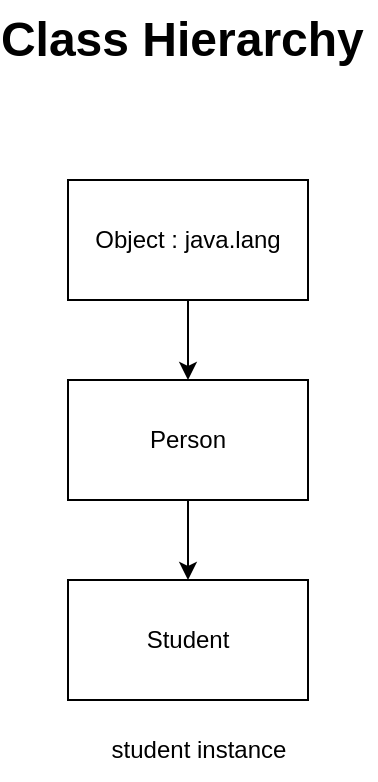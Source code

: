 <mxfile version="28.0.6" pages="4">
  <diagram name="Page-1" id="4Ul66hQW8FFXG4-TaXMw">
    <mxGraphModel dx="655" dy="453" grid="1" gridSize="10" guides="1" tooltips="1" connect="1" arrows="1" fold="1" page="1" pageScale="1" pageWidth="827" pageHeight="1169" math="0" shadow="0">
      <root>
        <mxCell id="0" />
        <mxCell id="1" parent="0" />
        <mxCell id="AGN74QsaJGgjYI1OmPoy-4" value="" style="edgeStyle=orthogonalEdgeStyle;rounded=0;orthogonalLoop=1;jettySize=auto;html=1;" edge="1" parent="1" source="AGN74QsaJGgjYI1OmPoy-1" target="AGN74QsaJGgjYI1OmPoy-3">
          <mxGeometry relative="1" as="geometry" />
        </mxCell>
        <mxCell id="AGN74QsaJGgjYI1OmPoy-1" value="Object : java.lang" style="rounded=0;whiteSpace=wrap;html=1;" vertex="1" parent="1">
          <mxGeometry x="354" y="140" width="120" height="60" as="geometry" />
        </mxCell>
        <mxCell id="AGN74QsaJGgjYI1OmPoy-2" value="Class Hierarchy&amp;nbsp;" style="text;strokeColor=none;fillColor=none;html=1;fontSize=24;fontStyle=1;verticalAlign=middle;align=center;" vertex="1" parent="1">
          <mxGeometry x="364" y="50" width="100" height="40" as="geometry" />
        </mxCell>
        <mxCell id="AGN74QsaJGgjYI1OmPoy-6" value="" style="edgeStyle=orthogonalEdgeStyle;rounded=0;orthogonalLoop=1;jettySize=auto;html=1;" edge="1" parent="1" source="AGN74QsaJGgjYI1OmPoy-3" target="AGN74QsaJGgjYI1OmPoy-5">
          <mxGeometry relative="1" as="geometry" />
        </mxCell>
        <mxCell id="AGN74QsaJGgjYI1OmPoy-3" value="Person" style="rounded=0;whiteSpace=wrap;html=1;" vertex="1" parent="1">
          <mxGeometry x="354" y="240" width="120" height="60" as="geometry" />
        </mxCell>
        <mxCell id="AGN74QsaJGgjYI1OmPoy-5" value="Student" style="rounded=0;whiteSpace=wrap;html=1;" vertex="1" parent="1">
          <mxGeometry x="354" y="340" width="120" height="60" as="geometry" />
        </mxCell>
        <mxCell id="AGN74QsaJGgjYI1OmPoy-7" value="student instance" style="text;html=1;align=center;verticalAlign=middle;resizable=0;points=[];autosize=1;strokeColor=none;fillColor=none;" vertex="1" parent="1">
          <mxGeometry x="364" y="410" width="110" height="30" as="geometry" />
        </mxCell>
      </root>
    </mxGraphModel>
  </diagram>
  <diagram id="TRFR2PL5oGdGdo9Pmr7y" name="Page-2">
    <mxGraphModel dx="582" dy="403" grid="1" gridSize="10" guides="1" tooltips="1" connect="1" arrows="1" fold="1" page="1" pageScale="1" pageWidth="827" pageHeight="1169" math="0" shadow="0">
      <root>
        <mxCell id="0" />
        <mxCell id="1" parent="0" />
        <mxCell id="h0TTu0veYDYSrjm4VQd_-4" style="edgeStyle=orthogonalEdgeStyle;rounded=0;orthogonalLoop=1;jettySize=auto;html=1;exitX=0.5;exitY=1;exitDx=0;exitDy=0;entryX=0.5;entryY=0;entryDx=0;entryDy=0;" edge="1" parent="1" source="h0TTu0veYDYSrjm4VQd_-1" target="h0TTu0veYDYSrjm4VQd_-2">
          <mxGeometry relative="1" as="geometry" />
        </mxCell>
        <mxCell id="h0TTu0veYDYSrjm4VQd_-5" style="edgeStyle=orthogonalEdgeStyle;rounded=0;orthogonalLoop=1;jettySize=auto;html=1;exitX=0.5;exitY=1;exitDx=0;exitDy=0;" edge="1" parent="1" source="h0TTu0veYDYSrjm4VQd_-1" target="h0TTu0veYDYSrjm4VQd_-3">
          <mxGeometry relative="1" as="geometry" />
        </mxCell>
        <mxCell id="h0TTu0veYDYSrjm4VQd_-1" value="AbstractRecipe&lt;div&gt;execute()&lt;/div&gt;" style="rounded=0;whiteSpace=wrap;html=1;" vertex="1" parent="1">
          <mxGeometry x="354" y="160" width="120" height="60" as="geometry" />
        </mxCell>
        <mxCell id="h0TTu0veYDYSrjm4VQd_-2" value="Tea" style="rounded=0;whiteSpace=wrap;html=1;" vertex="1" parent="1">
          <mxGeometry x="260" y="290" width="120" height="60" as="geometry" />
        </mxCell>
        <mxCell id="h0TTu0veYDYSrjm4VQd_-3" value="Coffee" style="rounded=0;whiteSpace=wrap;html=1;" vertex="1" parent="1">
          <mxGeometry x="450" y="290" width="120" height="60" as="geometry" />
        </mxCell>
        <mxCell id="h0TTu0veYDYSrjm4VQd_-6" value="RecipeRunner" style="rounded=0;whiteSpace=wrap;html=1;" vertex="1" parent="1">
          <mxGeometry x="360" y="400" width="120" height="60" as="geometry" />
        </mxCell>
      </root>
    </mxGraphModel>
  </diagram>
  <diagram id="ImYE1S5v9gLEXsVcFBOl" name="Page-3">
    <mxGraphModel dx="655" dy="453" grid="1" gridSize="10" guides="1" tooltips="1" connect="1" arrows="1" fold="1" page="1" pageScale="1" pageWidth="827" pageHeight="1169" math="0" shadow="0">
      <root>
        <mxCell id="0" />
        <mxCell id="1" parent="0" />
        <mxCell id="Alh4wR8hsnhRBaXmwx7s-4" value="" style="edgeStyle=orthogonalEdgeStyle;rounded=0;orthogonalLoop=1;jettySize=auto;html=1;" edge="1" parent="1" source="Alh4wR8hsnhRBaXmwx7s-2" target="Alh4wR8hsnhRBaXmwx7s-3">
          <mxGeometry relative="1" as="geometry" />
        </mxCell>
        <mxCell id="Alh4wR8hsnhRBaXmwx7s-2" value="GameRunner" style="rounded=0;whiteSpace=wrap;html=1;" vertex="1" parent="1">
          <mxGeometry x="340" y="100" width="120" height="60" as="geometry" />
        </mxCell>
        <mxCell id="Alh4wR8hsnhRBaXmwx7s-6" value="" style="edgeStyle=orthogonalEdgeStyle;rounded=0;orthogonalLoop=1;jettySize=auto;html=1;" edge="1" parent="1" source="Alh4wR8hsnhRBaXmwx7s-3" target="Alh4wR8hsnhRBaXmwx7s-5">
          <mxGeometry relative="1" as="geometry" />
        </mxCell>
        <mxCell id="Alh4wR8hsnhRBaXmwx7s-8" style="edgeStyle=orthogonalEdgeStyle;rounded=0;orthogonalLoop=1;jettySize=auto;html=1;exitX=0.5;exitY=1;exitDx=0;exitDy=0;" edge="1" parent="1" source="Alh4wR8hsnhRBaXmwx7s-3" target="Alh4wR8hsnhRBaXmwx7s-7">
          <mxGeometry relative="1" as="geometry" />
        </mxCell>
        <mxCell id="Alh4wR8hsnhRBaXmwx7s-3" value="GameConsole&lt;div&gt;Class (new Game)&lt;/div&gt;" style="rounded=0;whiteSpace=wrap;html=1;" vertex="1" parent="1">
          <mxGeometry x="340" y="240" width="120" height="60" as="geometry" />
        </mxCell>
        <mxCell id="Alh4wR8hsnhRBaXmwx7s-5" value="MarioGame" style="rounded=0;whiteSpace=wrap;html=1;" vertex="1" parent="1">
          <mxGeometry x="230" y="380" width="120" height="60" as="geometry" />
        </mxCell>
        <mxCell id="Alh4wR8hsnhRBaXmwx7s-7" value="SuperContraGame" style="rounded=0;whiteSpace=wrap;html=1;" vertex="1" parent="1">
          <mxGeometry x="420" y="380" width="120" height="60" as="geometry" />
        </mxCell>
      </root>
    </mxGraphModel>
  </diagram>
  <diagram id="vTeLBH7ZMpWVNnckqRD4" name="Page-4">
    <mxGraphModel dx="605" dy="489" grid="1" gridSize="10" guides="1" tooltips="1" connect="1" arrows="1" fold="1" page="1" pageScale="1" pageWidth="827" pageHeight="1169" math="0" shadow="0">
      <root>
        <mxCell id="0" />
        <mxCell id="1" parent="0" />
      </root>
    </mxGraphModel>
  </diagram>
</mxfile>
